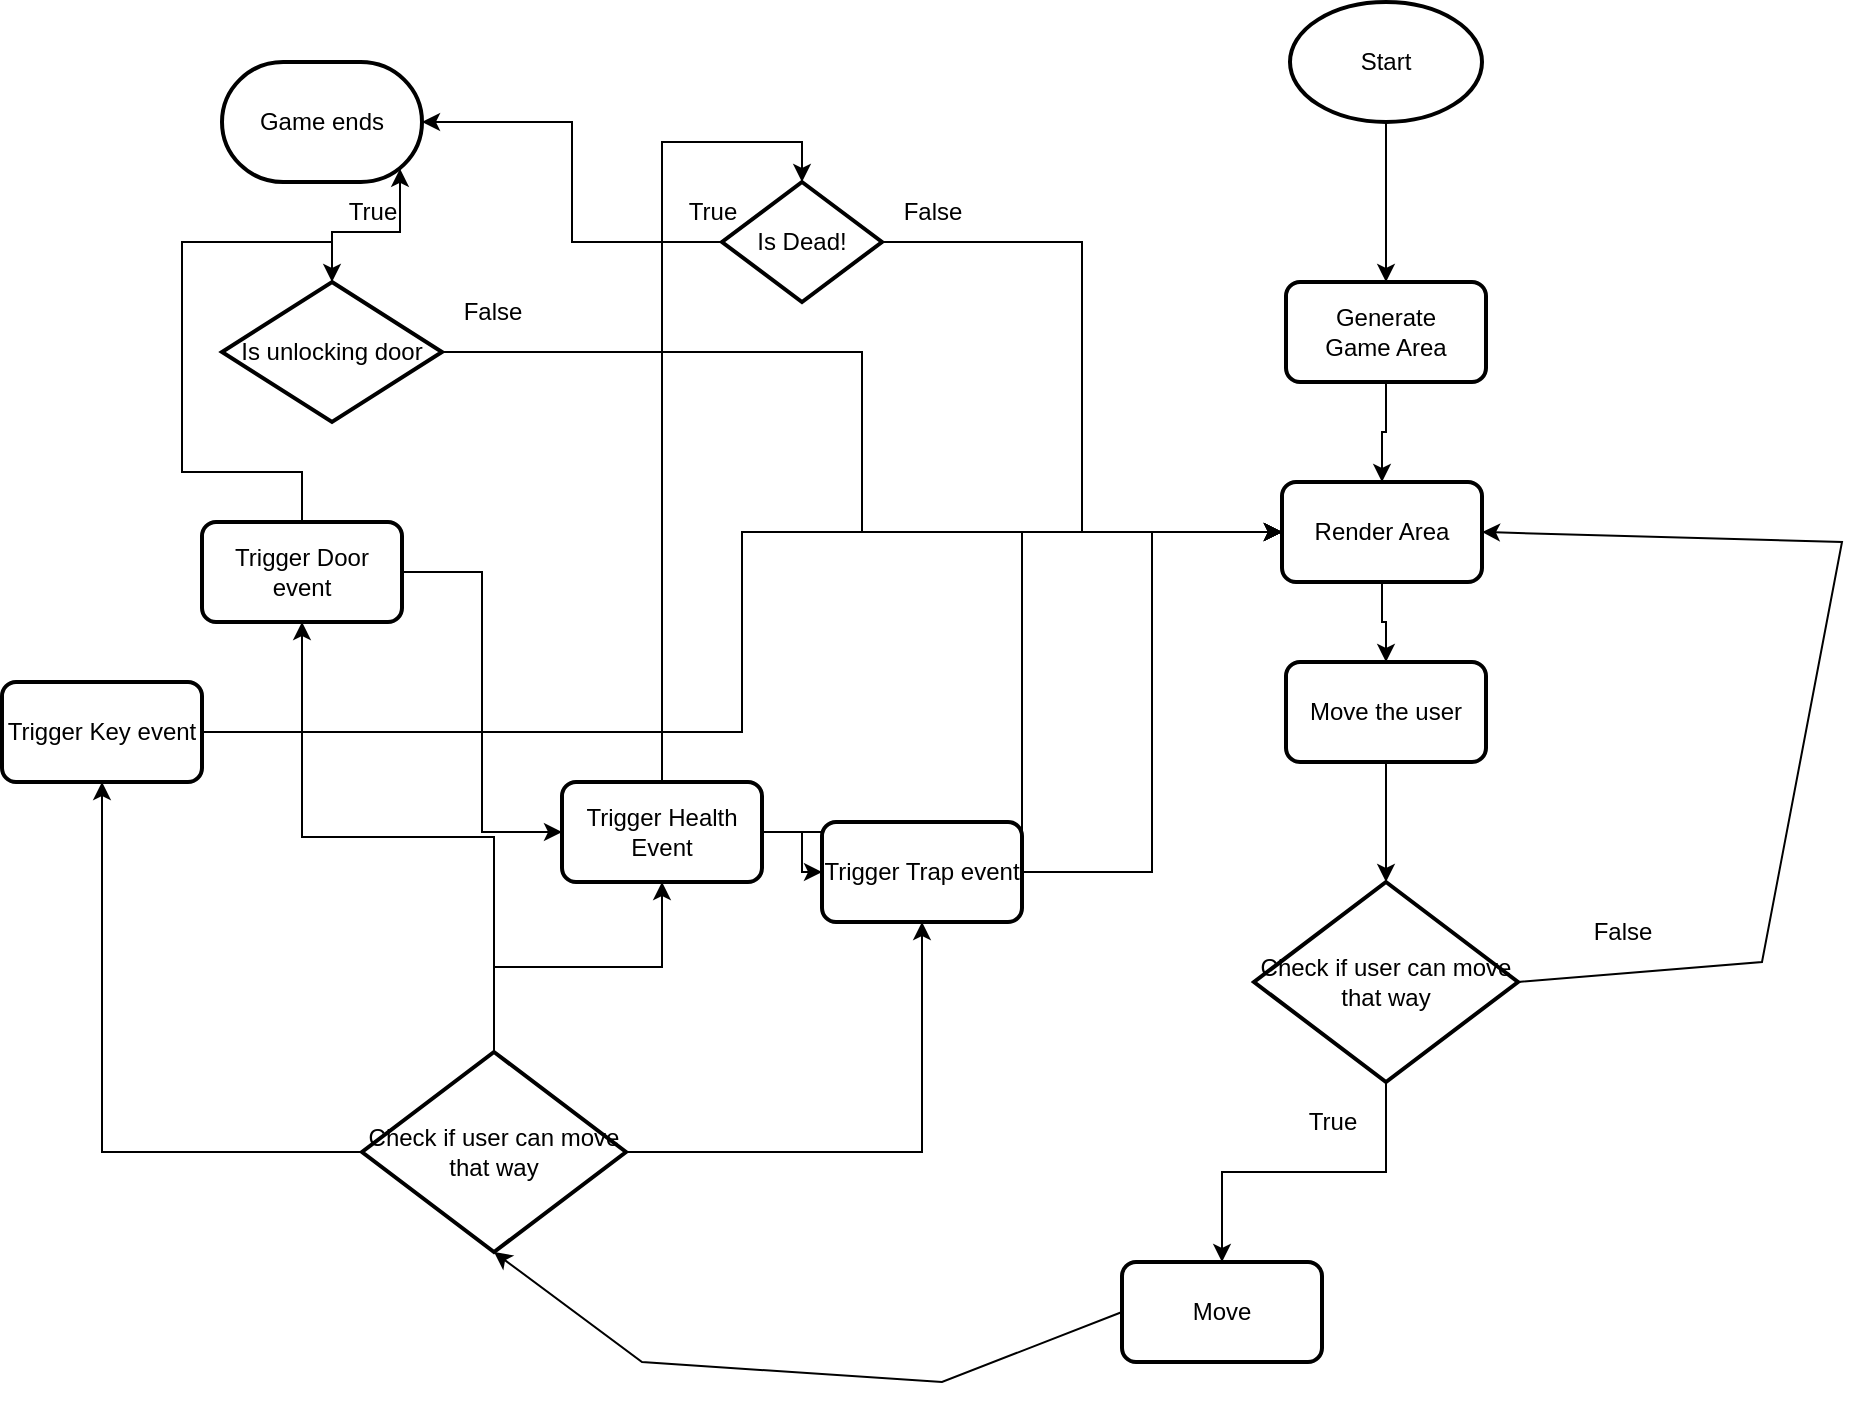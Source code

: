 <mxfile version="24.8.3">
  <diagram name="Side-1" id="NObhttlIJKc0L2hGwOQC">
    <mxGraphModel dx="2389" dy="897" grid="1" gridSize="10" guides="1" tooltips="1" connect="1" arrows="1" fold="1" page="1" pageScale="1" pageWidth="827" pageHeight="1169" math="0" shadow="0">
      <root>
        <mxCell id="0" />
        <mxCell id="1" parent="0" />
        <mxCell id="YFBwXVsU1LD_ny-4iVAq-3" value="" style="edgeStyle=orthogonalEdgeStyle;rounded=0;orthogonalLoop=1;jettySize=auto;html=1;" edge="1" parent="1" source="YFBwXVsU1LD_ny-4iVAq-1" target="YFBwXVsU1LD_ny-4iVAq-2">
          <mxGeometry relative="1" as="geometry" />
        </mxCell>
        <mxCell id="YFBwXVsU1LD_ny-4iVAq-1" value="Start" style="strokeWidth=2;html=1;shape=mxgraph.flowchart.start_1;whiteSpace=wrap;" vertex="1" parent="1">
          <mxGeometry x="364" y="10" width="96" height="60" as="geometry" />
        </mxCell>
        <mxCell id="YFBwXVsU1LD_ny-4iVAq-5" value="" style="edgeStyle=orthogonalEdgeStyle;rounded=0;orthogonalLoop=1;jettySize=auto;html=1;" edge="1" parent="1" source="YFBwXVsU1LD_ny-4iVAq-2" target="YFBwXVsU1LD_ny-4iVAq-4">
          <mxGeometry relative="1" as="geometry" />
        </mxCell>
        <mxCell id="YFBwXVsU1LD_ny-4iVAq-2" value="Generate&lt;div&gt;Game Area&lt;/div&gt;" style="rounded=1;whiteSpace=wrap;html=1;absoluteArcSize=1;arcSize=14;strokeWidth=2;" vertex="1" parent="1">
          <mxGeometry x="362" y="150" width="100" height="50" as="geometry" />
        </mxCell>
        <mxCell id="YFBwXVsU1LD_ny-4iVAq-7" value="" style="edgeStyle=orthogonalEdgeStyle;rounded=0;orthogonalLoop=1;jettySize=auto;html=1;" edge="1" parent="1" source="YFBwXVsU1LD_ny-4iVAq-4" target="YFBwXVsU1LD_ny-4iVAq-6">
          <mxGeometry relative="1" as="geometry" />
        </mxCell>
        <mxCell id="YFBwXVsU1LD_ny-4iVAq-4" value="Render Area" style="rounded=1;whiteSpace=wrap;html=1;absoluteArcSize=1;arcSize=14;strokeWidth=2;" vertex="1" parent="1">
          <mxGeometry x="360" y="250" width="100" height="50" as="geometry" />
        </mxCell>
        <mxCell id="YFBwXVsU1LD_ny-4iVAq-10" value="" style="edgeStyle=orthogonalEdgeStyle;rounded=0;orthogonalLoop=1;jettySize=auto;html=1;entryX=0.5;entryY=0;entryDx=0;entryDy=0;entryPerimeter=0;" edge="1" parent="1" source="YFBwXVsU1LD_ny-4iVAq-6" target="YFBwXVsU1LD_ny-4iVAq-12">
          <mxGeometry relative="1" as="geometry">
            <mxPoint x="412" y="420" as="targetPoint" />
          </mxGeometry>
        </mxCell>
        <mxCell id="YFBwXVsU1LD_ny-4iVAq-6" value="Move the user" style="rounded=1;whiteSpace=wrap;html=1;absoluteArcSize=1;arcSize=14;strokeWidth=2;" vertex="1" parent="1">
          <mxGeometry x="362" y="340" width="100" height="50" as="geometry" />
        </mxCell>
        <mxCell id="YFBwXVsU1LD_ny-4iVAq-11" value="Move" style="rounded=1;whiteSpace=wrap;html=1;absoluteArcSize=1;arcSize=14;strokeWidth=2;" vertex="1" parent="1">
          <mxGeometry x="280" y="640" width="100" height="50" as="geometry" />
        </mxCell>
        <mxCell id="YFBwXVsU1LD_ny-4iVAq-13" style="edgeStyle=orthogonalEdgeStyle;rounded=0;orthogonalLoop=1;jettySize=auto;html=1;entryX=0.5;entryY=0;entryDx=0;entryDy=0;movable=1;resizable=1;rotatable=1;deletable=1;editable=1;locked=0;connectable=1;" edge="1" parent="1" source="YFBwXVsU1LD_ny-4iVAq-12" target="YFBwXVsU1LD_ny-4iVAq-11">
          <mxGeometry relative="1" as="geometry" />
        </mxCell>
        <mxCell id="YFBwXVsU1LD_ny-4iVAq-12" value="Check if user can move that way" style="strokeWidth=2;html=1;shape=mxgraph.flowchart.decision;whiteSpace=wrap;" vertex="1" parent="1">
          <mxGeometry x="346" y="450" width="132" height="100" as="geometry" />
        </mxCell>
        <mxCell id="YFBwXVsU1LD_ny-4iVAq-14" value="True" style="text;html=1;align=center;verticalAlign=middle;resizable=0;points=[];autosize=1;strokeColor=none;fillColor=none;" vertex="1" parent="1">
          <mxGeometry x="360" y="555" width="50" height="30" as="geometry" />
        </mxCell>
        <mxCell id="YFBwXVsU1LD_ny-4iVAq-17" value="" style="endArrow=classic;html=1;rounded=0;entryX=1;entryY=0.5;entryDx=0;entryDy=0;exitX=1;exitY=0.5;exitDx=0;exitDy=0;exitPerimeter=0;" edge="1" parent="1" source="YFBwXVsU1LD_ny-4iVAq-12" target="YFBwXVsU1LD_ny-4iVAq-4">
          <mxGeometry width="50" height="50" relative="1" as="geometry">
            <mxPoint x="480" y="490" as="sourcePoint" />
            <mxPoint x="590" y="270" as="targetPoint" />
            <Array as="points">
              <mxPoint x="600" y="490" />
              <mxPoint x="640" y="280" />
            </Array>
          </mxGeometry>
        </mxCell>
        <mxCell id="YFBwXVsU1LD_ny-4iVAq-19" value="" style="endArrow=classic;html=1;rounded=0;exitX=0;exitY=0.5;exitDx=0;exitDy=0;entryX=0.5;entryY=1;entryDx=0;entryDy=0;entryPerimeter=0;" edge="1" parent="1" source="YFBwXVsU1LD_ny-4iVAq-11" target="YFBwXVsU1LD_ny-4iVAq-23">
          <mxGeometry width="50" height="50" relative="1" as="geometry">
            <mxPoint x="78" y="585" as="sourcePoint" />
            <mxPoint x="90" y="380" as="targetPoint" />
            <Array as="points">
              <mxPoint x="190" y="700" />
              <mxPoint x="40" y="690" />
            </Array>
          </mxGeometry>
        </mxCell>
        <mxCell id="YFBwXVsU1LD_ny-4iVAq-20" value="False" style="text;html=1;align=center;verticalAlign=middle;resizable=0;points=[];autosize=1;strokeColor=none;fillColor=none;" vertex="1" parent="1">
          <mxGeometry x="505" y="460" width="50" height="30" as="geometry" />
        </mxCell>
        <mxCell id="YFBwXVsU1LD_ny-4iVAq-22" style="edgeStyle=orthogonalEdgeStyle;rounded=0;orthogonalLoop=1;jettySize=auto;html=1;entryX=0;entryY=0.5;entryDx=0;entryDy=0;" edge="1" parent="1" source="YFBwXVsU1LD_ny-4iVAq-21" target="YFBwXVsU1LD_ny-4iVAq-4">
          <mxGeometry relative="1" as="geometry" />
        </mxCell>
        <mxCell id="YFBwXVsU1LD_ny-4iVAq-25" style="edgeStyle=orthogonalEdgeStyle;rounded=0;orthogonalLoop=1;jettySize=auto;html=1;" edge="1" parent="1" source="YFBwXVsU1LD_ny-4iVAq-23" target="YFBwXVsU1LD_ny-4iVAq-21">
          <mxGeometry relative="1" as="geometry" />
        </mxCell>
        <mxCell id="YFBwXVsU1LD_ny-4iVAq-27" style="edgeStyle=orthogonalEdgeStyle;rounded=0;orthogonalLoop=1;jettySize=auto;html=1;entryX=0.5;entryY=1;entryDx=0;entryDy=0;" edge="1" parent="1" source="YFBwXVsU1LD_ny-4iVAq-23" target="YFBwXVsU1LD_ny-4iVAq-24">
          <mxGeometry relative="1" as="geometry" />
        </mxCell>
        <mxCell id="YFBwXVsU1LD_ny-4iVAq-30" style="edgeStyle=orthogonalEdgeStyle;rounded=0;orthogonalLoop=1;jettySize=auto;html=1;entryX=0.5;entryY=1;entryDx=0;entryDy=0;" edge="1" parent="1" source="YFBwXVsU1LD_ny-4iVAq-23" target="YFBwXVsU1LD_ny-4iVAq-28">
          <mxGeometry relative="1" as="geometry" />
        </mxCell>
        <mxCell id="YFBwXVsU1LD_ny-4iVAq-32" style="edgeStyle=orthogonalEdgeStyle;rounded=0;orthogonalLoop=1;jettySize=auto;html=1;entryX=0.5;entryY=1;entryDx=0;entryDy=0;" edge="1" parent="1" source="YFBwXVsU1LD_ny-4iVAq-23" target="YFBwXVsU1LD_ny-4iVAq-31">
          <mxGeometry relative="1" as="geometry" />
        </mxCell>
        <mxCell id="YFBwXVsU1LD_ny-4iVAq-23" value="Check if user can move that way" style="strokeWidth=2;html=1;shape=mxgraph.flowchart.decision;whiteSpace=wrap;" vertex="1" parent="1">
          <mxGeometry x="-100" y="535" width="132" height="100" as="geometry" />
        </mxCell>
        <mxCell id="YFBwXVsU1LD_ny-4iVAq-26" style="edgeStyle=orthogonalEdgeStyle;rounded=0;orthogonalLoop=1;jettySize=auto;html=1;entryX=0;entryY=0.5;entryDx=0;entryDy=0;" edge="1" parent="1" source="YFBwXVsU1LD_ny-4iVAq-24" target="YFBwXVsU1LD_ny-4iVAq-4">
          <mxGeometry relative="1" as="geometry" />
        </mxCell>
        <mxCell id="YFBwXVsU1LD_ny-4iVAq-29" style="edgeStyle=orthogonalEdgeStyle;rounded=0;orthogonalLoop=1;jettySize=auto;html=1;exitX=1;exitY=0.5;exitDx=0;exitDy=0;entryX=0;entryY=0.5;entryDx=0;entryDy=0;" edge="1" parent="1" source="YFBwXVsU1LD_ny-4iVAq-28" target="YFBwXVsU1LD_ny-4iVAq-4">
          <mxGeometry relative="1" as="geometry" />
        </mxCell>
        <mxCell id="YFBwXVsU1LD_ny-4iVAq-28" value="Trigger Key event" style="rounded=1;whiteSpace=wrap;html=1;absoluteArcSize=1;arcSize=14;strokeWidth=2;" vertex="1" parent="1">
          <mxGeometry x="-280" y="350" width="100" height="50" as="geometry" />
        </mxCell>
        <mxCell id="YFBwXVsU1LD_ny-4iVAq-33" style="edgeStyle=orthogonalEdgeStyle;rounded=0;orthogonalLoop=1;jettySize=auto;html=1;entryX=0;entryY=0.5;entryDx=0;entryDy=0;" edge="1" parent="1" source="YFBwXVsU1LD_ny-4iVAq-24" target="YFBwXVsU1LD_ny-4iVAq-4">
          <mxGeometry relative="1" as="geometry" />
        </mxCell>
        <mxCell id="YFBwXVsU1LD_ny-4iVAq-31" value="Trigger Door event" style="rounded=1;whiteSpace=wrap;html=1;absoluteArcSize=1;arcSize=14;strokeWidth=2;" vertex="1" parent="1">
          <mxGeometry x="-180" y="270" width="100" height="50" as="geometry" />
        </mxCell>
        <mxCell id="YFBwXVsU1LD_ny-4iVAq-34" value="" style="edgeStyle=orthogonalEdgeStyle;rounded=0;orthogonalLoop=1;jettySize=auto;html=1;entryX=0;entryY=0.5;entryDx=0;entryDy=0;" edge="1" parent="1" source="YFBwXVsU1LD_ny-4iVAq-31" target="YFBwXVsU1LD_ny-4iVAq-21">
          <mxGeometry relative="1" as="geometry">
            <mxPoint x="-40" y="385" as="sourcePoint" />
            <mxPoint x="360" y="275" as="targetPoint" />
          </mxGeometry>
        </mxCell>
        <mxCell id="YFBwXVsU1LD_ny-4iVAq-21" value="Trigger Health Event" style="rounded=1;whiteSpace=wrap;html=1;absoluteArcSize=1;arcSize=14;strokeWidth=2;" vertex="1" parent="1">
          <mxGeometry y="400" width="100" height="50" as="geometry" />
        </mxCell>
        <mxCell id="YFBwXVsU1LD_ny-4iVAq-35" value="" style="edgeStyle=orthogonalEdgeStyle;rounded=0;orthogonalLoop=1;jettySize=auto;html=1;entryX=0;entryY=0.5;entryDx=0;entryDy=0;" edge="1" parent="1" source="YFBwXVsU1LD_ny-4iVAq-21" target="YFBwXVsU1LD_ny-4iVAq-24">
          <mxGeometry relative="1" as="geometry">
            <mxPoint x="100" y="385" as="sourcePoint" />
            <mxPoint x="360" y="275" as="targetPoint" />
          </mxGeometry>
        </mxCell>
        <mxCell id="YFBwXVsU1LD_ny-4iVAq-24" value="Trigger Trap event" style="rounded=1;whiteSpace=wrap;html=1;absoluteArcSize=1;arcSize=14;strokeWidth=2;" vertex="1" parent="1">
          <mxGeometry x="130" y="420" width="100" height="50" as="geometry" />
        </mxCell>
        <mxCell id="YFBwXVsU1LD_ny-4iVAq-39" style="edgeStyle=orthogonalEdgeStyle;rounded=0;orthogonalLoop=1;jettySize=auto;html=1;entryX=0;entryY=0.5;entryDx=0;entryDy=0;" edge="1" parent="1" source="YFBwXVsU1LD_ny-4iVAq-36" target="YFBwXVsU1LD_ny-4iVAq-4">
          <mxGeometry relative="1" as="geometry" />
        </mxCell>
        <mxCell id="YFBwXVsU1LD_ny-4iVAq-36" value="Is Dead!" style="strokeWidth=2;html=1;shape=mxgraph.flowchart.decision;whiteSpace=wrap;" vertex="1" parent="1">
          <mxGeometry x="80" y="100" width="80" height="60" as="geometry" />
        </mxCell>
        <mxCell id="YFBwXVsU1LD_ny-4iVAq-37" style="edgeStyle=orthogonalEdgeStyle;rounded=0;orthogonalLoop=1;jettySize=auto;html=1;entryX=0.5;entryY=0;entryDx=0;entryDy=0;entryPerimeter=0;" edge="1" parent="1" source="YFBwXVsU1LD_ny-4iVAq-21" target="YFBwXVsU1LD_ny-4iVAq-36">
          <mxGeometry relative="1" as="geometry" />
        </mxCell>
        <mxCell id="YFBwXVsU1LD_ny-4iVAq-38" value="Game ends" style="strokeWidth=2;html=1;shape=mxgraph.flowchart.terminator;whiteSpace=wrap;" vertex="1" parent="1">
          <mxGeometry x="-170" y="40" width="100" height="60" as="geometry" />
        </mxCell>
        <mxCell id="YFBwXVsU1LD_ny-4iVAq-40" style="edgeStyle=orthogonalEdgeStyle;rounded=0;orthogonalLoop=1;jettySize=auto;html=1;entryX=1;entryY=0.5;entryDx=0;entryDy=0;entryPerimeter=0;" edge="1" parent="1" source="YFBwXVsU1LD_ny-4iVAq-36" target="YFBwXVsU1LD_ny-4iVAq-38">
          <mxGeometry relative="1" as="geometry" />
        </mxCell>
        <mxCell id="YFBwXVsU1LD_ny-4iVAq-43" style="edgeStyle=orthogonalEdgeStyle;rounded=0;orthogonalLoop=1;jettySize=auto;html=1;entryX=0;entryY=0.5;entryDx=0;entryDy=0;" edge="1" parent="1" source="YFBwXVsU1LD_ny-4iVAq-41" target="YFBwXVsU1LD_ny-4iVAq-4">
          <mxGeometry relative="1" as="geometry" />
        </mxCell>
        <mxCell id="YFBwXVsU1LD_ny-4iVAq-41" value="Is unlocking door" style="strokeWidth=2;html=1;shape=mxgraph.flowchart.decision;whiteSpace=wrap;" vertex="1" parent="1">
          <mxGeometry x="-170" y="150" width="110" height="70" as="geometry" />
        </mxCell>
        <mxCell id="YFBwXVsU1LD_ny-4iVAq-42" style="edgeStyle=orthogonalEdgeStyle;rounded=0;orthogonalLoop=1;jettySize=auto;html=1;entryX=0.5;entryY=0;entryDx=0;entryDy=0;entryPerimeter=0;" edge="1" parent="1" source="YFBwXVsU1LD_ny-4iVAq-31" target="YFBwXVsU1LD_ny-4iVAq-41">
          <mxGeometry relative="1" as="geometry" />
        </mxCell>
        <mxCell id="YFBwXVsU1LD_ny-4iVAq-45" style="edgeStyle=orthogonalEdgeStyle;rounded=0;orthogonalLoop=1;jettySize=auto;html=1;entryX=0.89;entryY=0.89;entryDx=0;entryDy=0;entryPerimeter=0;" edge="1" parent="1" source="YFBwXVsU1LD_ny-4iVAq-41" target="YFBwXVsU1LD_ny-4iVAq-38">
          <mxGeometry relative="1" as="geometry" />
        </mxCell>
        <mxCell id="YFBwXVsU1LD_ny-4iVAq-46" value="False" style="text;html=1;align=center;verticalAlign=middle;resizable=0;points=[];autosize=1;strokeColor=none;fillColor=none;" vertex="1" parent="1">
          <mxGeometry x="160" y="100" width="50" height="30" as="geometry" />
        </mxCell>
        <mxCell id="YFBwXVsU1LD_ny-4iVAq-47" value="True" style="text;html=1;align=center;verticalAlign=middle;resizable=0;points=[];autosize=1;strokeColor=none;fillColor=none;" vertex="1" parent="1">
          <mxGeometry x="50" y="100" width="50" height="30" as="geometry" />
        </mxCell>
        <mxCell id="YFBwXVsU1LD_ny-4iVAq-48" value="False" style="text;html=1;align=center;verticalAlign=middle;resizable=0;points=[];autosize=1;strokeColor=none;fillColor=none;" vertex="1" parent="1">
          <mxGeometry x="-60" y="150" width="50" height="30" as="geometry" />
        </mxCell>
        <mxCell id="YFBwXVsU1LD_ny-4iVAq-49" value="True" style="text;html=1;align=center;verticalAlign=middle;resizable=0;points=[];autosize=1;strokeColor=none;fillColor=none;" vertex="1" parent="1">
          <mxGeometry x="-120" y="100" width="50" height="30" as="geometry" />
        </mxCell>
      </root>
    </mxGraphModel>
  </diagram>
</mxfile>
